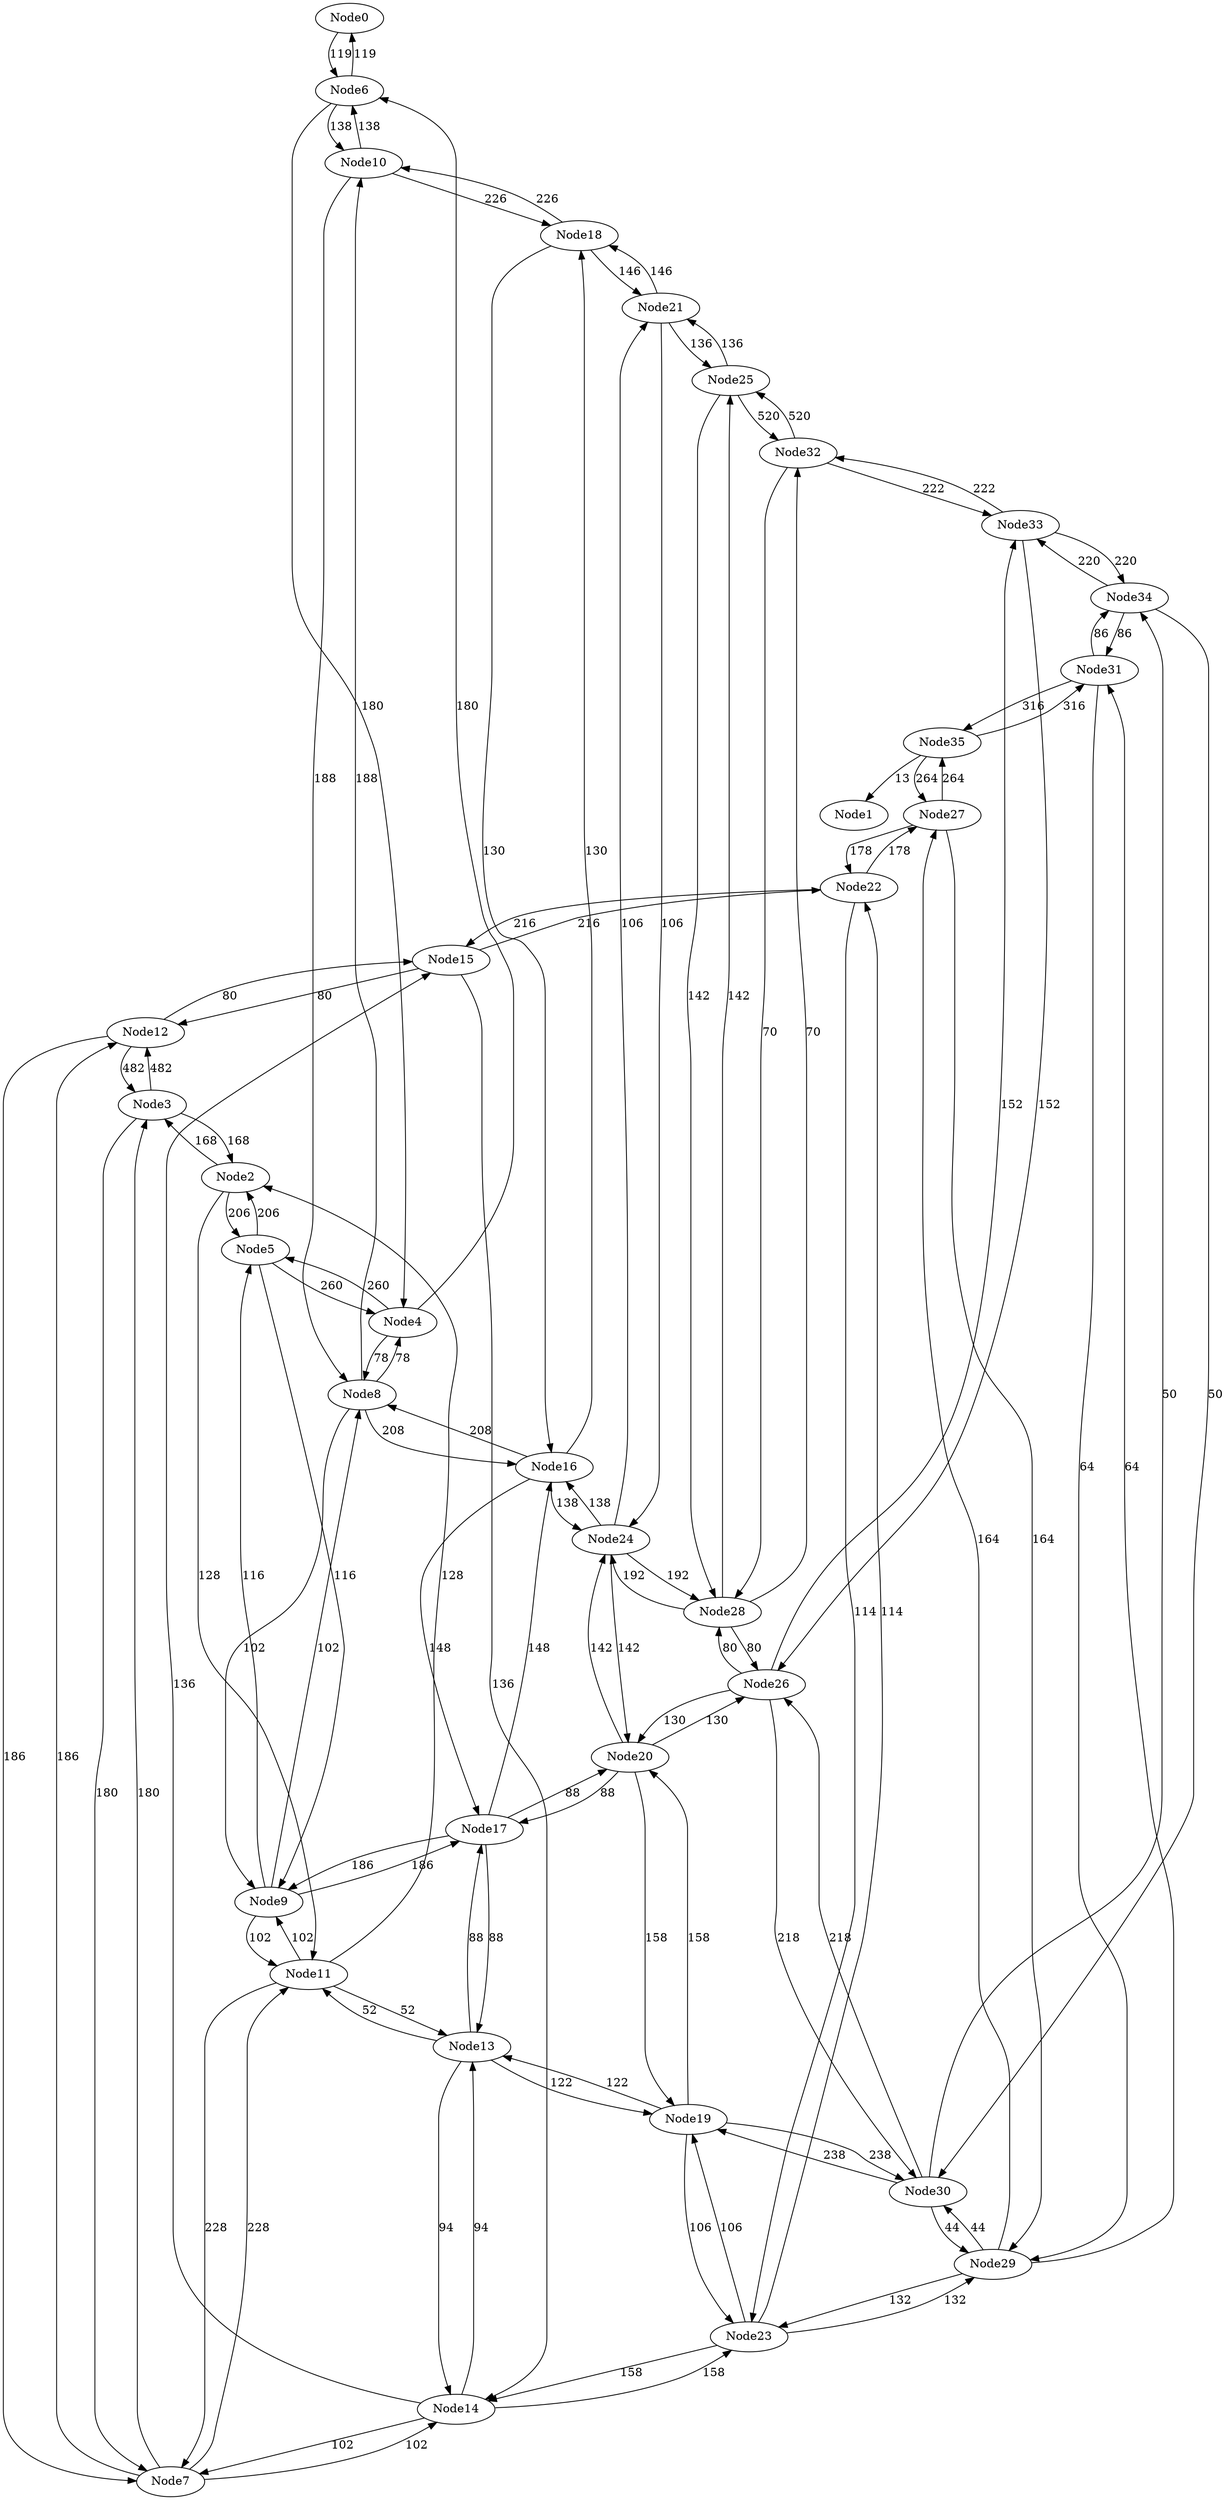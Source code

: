 digraph G {
	 Node0 -> Node6 [label="119"];
	 Node6 -> Node4 [label="180"];
	 Node6 -> Node10 [label="138"];
	 Node4 -> Node5 [label="260"];
	 Node4 -> Node8 [label="78"];
	 Node10 -> Node8 [label="188"];
	 Node10 -> Node18 [label="226"];
	 Node5 -> Node2 [label="206"];
	 Node5 -> Node9 [label="116"];
	 Node8 -> Node9 [label="102"];
	 Node8 -> Node10 [label="188"];
	 Node8 -> Node16 [label="208"];
	 Node8 -> Node4 [label="78"];
	 Node18 -> Node16 [label="130"];
	 Node18 -> Node21 [label="146"];
	 Node2 -> Node3 [label="168"];
	 Node2 -> Node11 [label="128"];
	 Node9 -> Node11 [label="102"];
	 Node9 -> Node8 [label="102"];
	 Node9 -> Node17 [label="186"];
	 Node9 -> Node5 [label="116"];
	 Node10 -> Node6 [label="138"];
	 Node16 -> Node17 [label="148"];
	 Node16 -> Node18 [label="130"];
	 Node16 -> Node24 [label="138"];
	 Node4 -> Node6 [label="180"];
	 Node16 -> Node8 [label="208"];
	 Node21 -> Node24 [label="106"];
	 Node21 -> Node25 [label="136"];
	 Node3 -> Node12 [label="482"];
	 Node3 -> Node7 [label="180"];
	 Node11 -> Node7 [label="228"];
	 Node11 -> Node9 [label="102"];
	 Node11 -> Node13 [label="52"];
	 Node11 -> Node2 [label="128"];
	 Node17 -> Node13 [label="88"];
	 Node17 -> Node16 [label="148"];
	 Node17 -> Node20 [label="88"];
	 Node5 -> Node4 [label="260"];
	 Node6 -> Node0 [label="119"];
	 Node17 -> Node9 [label="186"];
	 Node18 -> Node10 [label="226"];
	 Node24 -> Node20 [label="142"];
	 Node24 -> Node21 [label="106"];
	 Node24 -> Node28 [label="192"];
	 Node24 -> Node16 [label="138"];
	 Node25 -> Node28 [label="142"];
	 Node25 -> Node32 [label="520"];
	 Node12 -> Node7 [label="186"];
	 Node12 -> Node15 [label="80"];
	 Node7 -> Node12 [label="186"];
	 Node7 -> Node11 [label="228"];
	 Node7 -> Node14 [label="102"];
	 Node7 -> Node3 [label="180"];
	 Node13 -> Node14 [label="94"];
	 Node13 -> Node17 [label="88"];
	 Node13 -> Node19 [label="122"];
	 Node2 -> Node5 [label="206"];
	 Node13 -> Node11 [label="52"];
	 Node20 -> Node19 [label="158"];
	 Node20 -> Node24 [label="142"];
	 Node20 -> Node26 [label="130"];
	 Node20 -> Node17 [label="88"];
	 Node21 -> Node18 [label="146"];
	 Node28 -> Node26 [label="80"];
	 Node28 -> Node25 [label="142"];
	 Node28 -> Node32 [label="70"];
	 Node28 -> Node24 [label="192"];
	 Node32 -> Node33 [label="222"];
	 Node32 -> Node28 [label="70"];
	 Node15 -> Node14 [label="136"];
	 Node15 -> Node22 [label="216"];
	 Node12 -> Node3 [label="482"];
	 Node14 -> Node15 [label="136"];
	 Node14 -> Node13 [label="94"];
	 Node14 -> Node23 [label="158"];
	 Node3 -> Node2 [label="168"];
	 Node14 -> Node7 [label="102"];
	 Node19 -> Node23 [label="106"];
	 Node19 -> Node20 [label="158"];
	 Node19 -> Node30 [label="238"];
	 Node19 -> Node13 [label="122"];
	 Node26 -> Node30 [label="218"];
	 Node26 -> Node28 [label="80"];
	 Node26 -> Node33 [label="152"];
	 Node26 -> Node20 [label="130"];
	 Node25 -> Node21 [label="136"];
	 Node32 -> Node25 [label="520"];
	 Node33 -> Node34 [label="220"];
	 Node33 -> Node26 [label="152"];
	 Node22 -> Node23 [label="114"];
	 Node22 -> Node27 [label="178"];
	 Node15 -> Node12 [label="80"];
	 Node23 -> Node22 [label="114"];
	 Node23 -> Node19 [label="106"];
	 Node23 -> Node29 [label="132"];
	 Node23 -> Node14 [label="158"];
	 Node30 -> Node29 [label="44"];
	 Node30 -> Node26 [label="218"];
	 Node30 -> Node34 [label="50"];
	 Node30 -> Node19 [label="238"];
	 Node33 -> Node32 [label="222"];
	 Node34 -> Node31 [label="86"];
	 Node34 -> Node30 [label="50"];
	 Node27 -> Node29 [label="164"];
	 Node27 -> Node35 [label="264"];
	 Node22 -> Node15 [label="216"];
	 Node29 -> Node27 [label="164"];
	 Node29 -> Node30 [label="44"];
	 Node29 -> Node31 [label="64"];
	 Node29 -> Node23 [label="132"];
	 Node34 -> Node33 [label="220"];
	 Node31 -> Node35 [label="316"];
	 Node31 -> Node29 [label="64"];
	 Node35 -> Node1 [label="13"];
	 Node35 -> Node31 [label="316"];
	 Node27 -> Node22 [label="178"];
	 Node31 -> Node34 [label="86"];
	 Node35 -> Node27 [label="264"];
}
